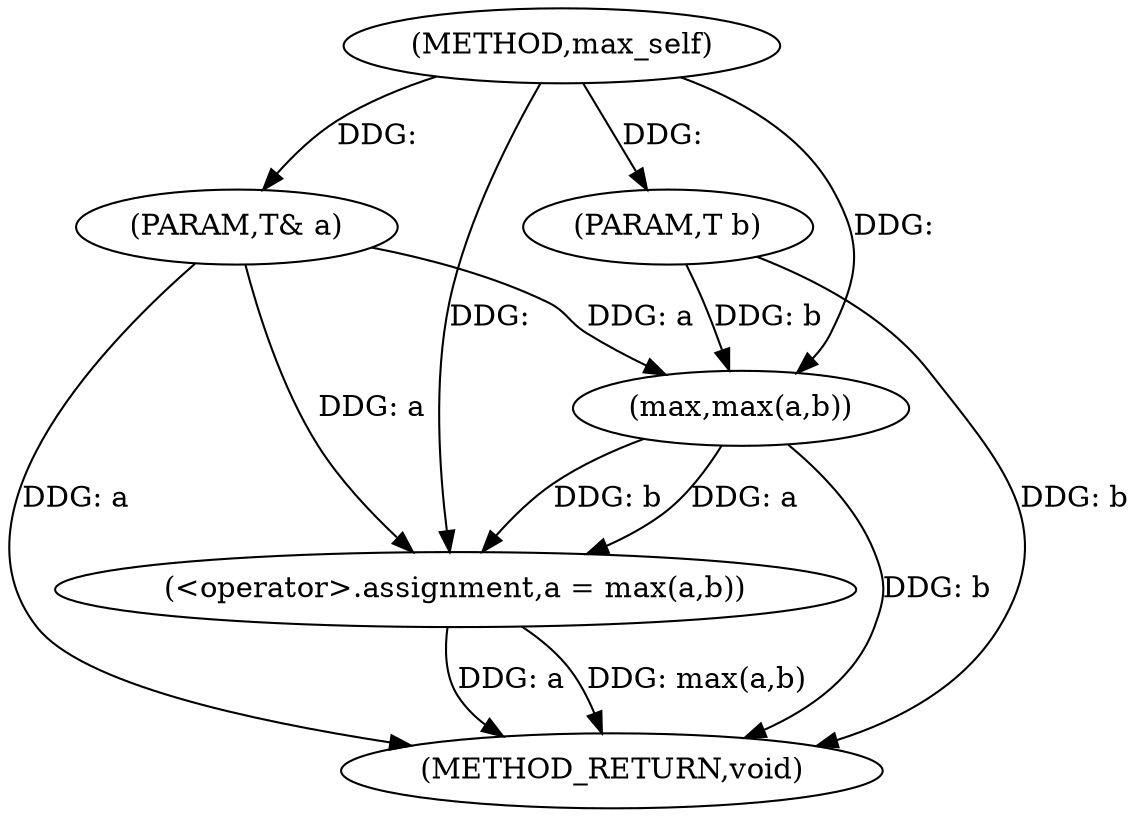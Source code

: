 digraph "max_self" {  
"1000225" [label = "(METHOD,max_self)" ]
"1000234" [label = "(METHOD_RETURN,void)" ]
"1000226" [label = "(PARAM,T& a)" ]
"1000227" [label = "(PARAM,T b)" ]
"1000229" [label = "(<operator>.assignment,a = max(a,b))" ]
"1000231" [label = "(max,max(a,b))" ]
  "1000226" -> "1000234"  [ label = "DDG: a"] 
  "1000227" -> "1000234"  [ label = "DDG: b"] 
  "1000229" -> "1000234"  [ label = "DDG: a"] 
  "1000231" -> "1000234"  [ label = "DDG: b"] 
  "1000229" -> "1000234"  [ label = "DDG: max(a,b)"] 
  "1000225" -> "1000226"  [ label = "DDG: "] 
  "1000225" -> "1000227"  [ label = "DDG: "] 
  "1000231" -> "1000229"  [ label = "DDG: b"] 
  "1000231" -> "1000229"  [ label = "DDG: a"] 
  "1000226" -> "1000229"  [ label = "DDG: a"] 
  "1000225" -> "1000229"  [ label = "DDG: "] 
  "1000226" -> "1000231"  [ label = "DDG: a"] 
  "1000225" -> "1000231"  [ label = "DDG: "] 
  "1000227" -> "1000231"  [ label = "DDG: b"] 
}
